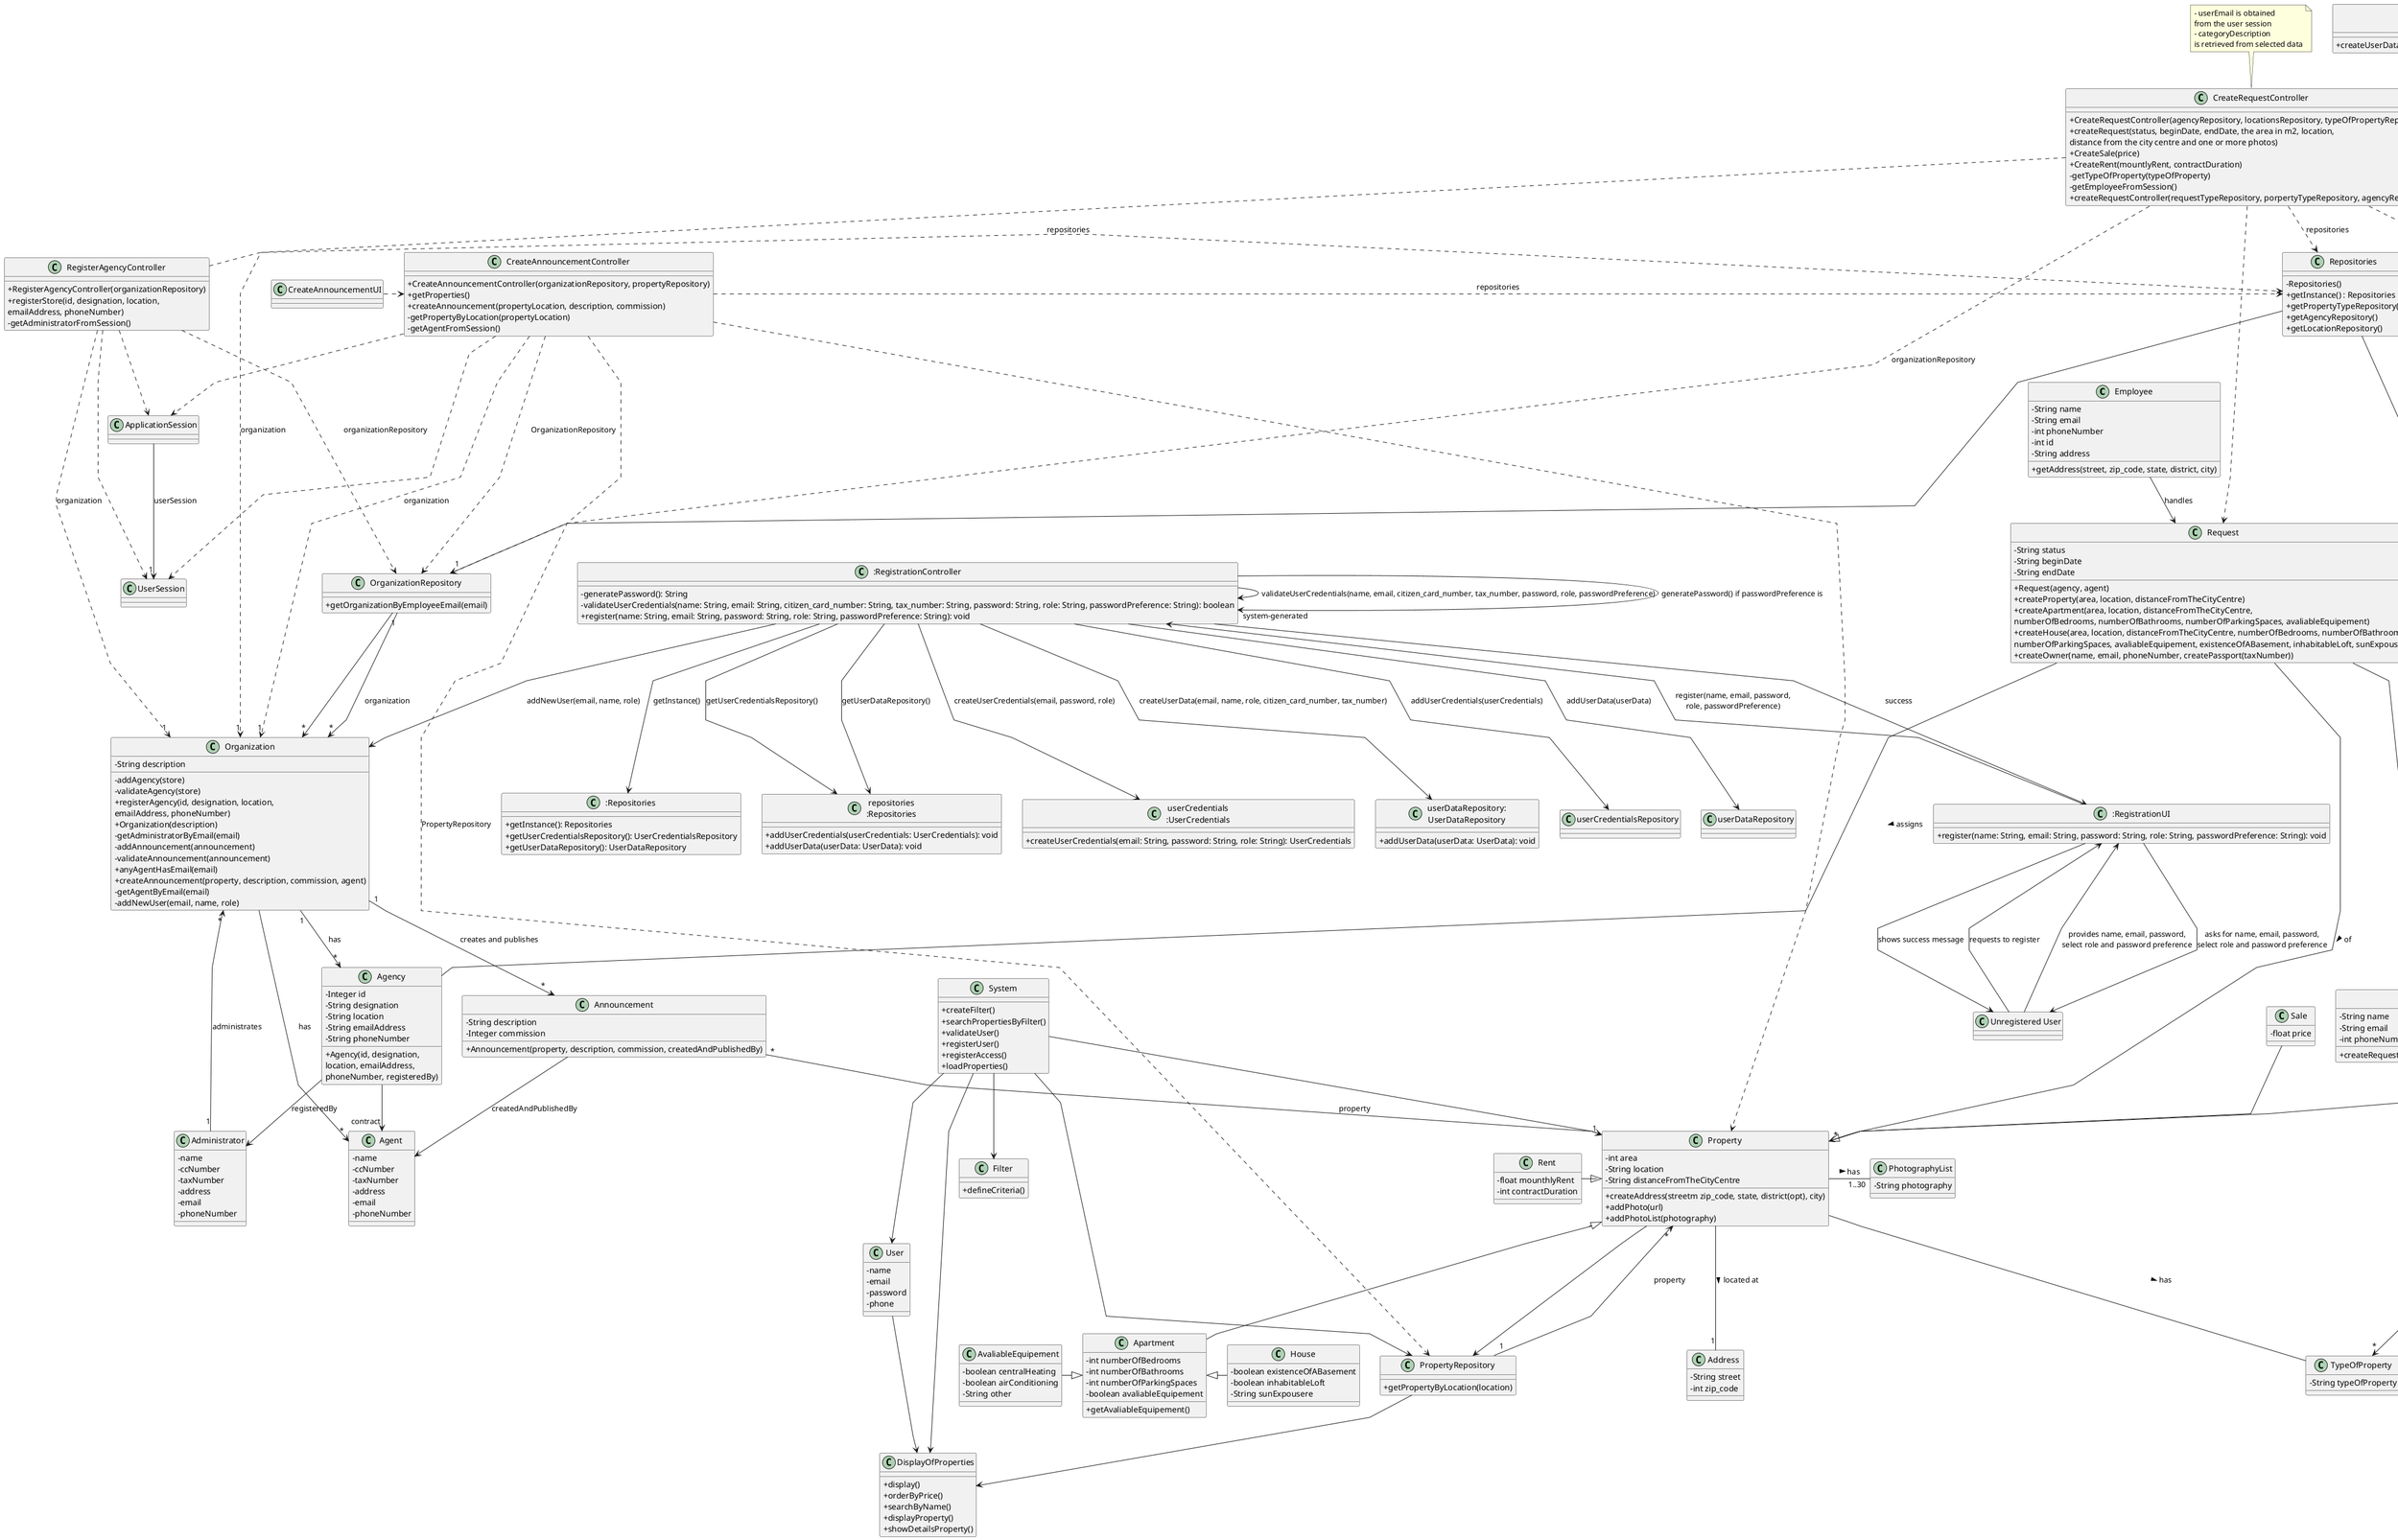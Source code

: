 @startuml
skinparam classAttributeIconSize 0


skinparam packageStyle rectangle
skinparam shadowing false
skinparam linetype polyline


skinparam classAttributeIconSize 0






class Employee {
    - String name
    - String email
    - int phoneNumber
    - int id
    - String address

    +getAddress(street, zip_code, state, district, city)
}

class Request {
    - String status
    - String beginDate
    - String endDate

    + Request(agency, agent)
    + createProperty(area, location, distanceFromTheCityCentre)
    + createApartment(area, location, distanceFromTheCityCentre, \nnumberOfBedrooms, numberOfBathrooms, numberOfParkingSpaces, avaliableEquipement)
    + createHouse(area, location, distanceFromTheCityCentre, numberOfBedrooms, numberOfBathrooms, \nnumberOfParkingSpaces, avaliableEquipement, existenceOfABasement, inhabitableLoft, sunExpousere)
    + createOwner(name, email, phoneNumber, createPassport(taxNumber))
}


class Agency {
        - Integer id
        - String designation
        - String location
        - String emailAddress
        - String phoneNumber

        + Agency(id, designation, \nlocation, emailAddress, \nphoneNumber, registeredBy)
}

class Organization{
    - String description
    - addAgency(store)
    - validateAgency(store)
    + registerAgency(id, designation, location, \nemailAddress, phoneNumber)
     '+ saveAgency(agency)
    + Organization(description)
    - getAdministratorByEmail(email)
    - addAnnouncement(announcement)
    - validateAnnouncement(announcement)
    + anyAgentHasEmail(email)
    + createAnnouncement(property, description, commission, agent)
    - getAgentByEmail(email)
    - addNewUser(email, name, role)
}


class locationsRepository {
    + getLocation(location)
}

class OrganizationRepository {
    + getOrganizationByEmployeeEmail(email)
}

class Repositories {
    - Repositories()
    + getInstance() : Repositories
    + getPropertyTypeRepository()
    + getAgencyRepository()
    + getLocationRepository()
}

class CreateRequestController {
    + CreateRequestController(agencyRepository, locationsRepository, typeOfPropertyRepository)
    + createRequest(status, beginDate, endDate, the area in m2, location, \ndistance from the city centre and one or more photos)
    + CreateSale(price)
    + CreateRent(mountlyRent, contractDuration)
    - getTypeOfProperty(typeOfProperty)
    - getEmployeeFromSession()
}

note top of CreateRequestController
    - userEmail is obtained
    from the user session
    - categoryDescription
    is retrieved from selected data
end note

note top of locationsRepository
    - used for displaying
    the location of the property
end note

class Owner{
    - String name
    - String email
    - int phoneNumber

    + createRequest(status, beginDate, endDate)
}

class Property{
    - int area
    - String location
    - String distanceFromTheCityCentre

    + createAddress(streetm zip_code, state, district(opt), city)
    + addPhoto(url)
    + addPhotoList(photography)
}

class Sale{
    - float price
}

class Rent{
    - float mounthlyRent
    - int contractDuration
}

class Apartment{
    - int numberOfBedrooms
    - int numberOfBathrooms
    - int numberOfParkingSpaces
    - boolean avaliableEquipement

    + getAvaliableEquipement()
}

class House{
    - boolean existenceOfABasement
    - boolean inhabitableLoft
    - String sunExpousere
}

class Address{
    - String street
    - int zip_code
}

class PhotographyList{
    - String photography
}

class TypeOfProperty{
    - String typeOfProperty
}

class PropertyTypeRepository{
    + getTypeOfProperty()
}


class AvaliableEquipement{
    - boolean centralHeating
    - boolean airConditioning
    - String other
}

class CreateRequestController
{
    +createRequestController(requestTypeRepository, porpertyTypeRepository, agencyRepository)
}

class PropertyRepository{
    +getPropertyByLocation(location)
}

class User {
    - name
    - email
    - password
    - phone
}

class DisplayOfProperties {
    + display()
    + orderByPrice()
    + searchByName()
    + displayProperty()
    + showDetailsProperty()

}

class System {
    + createFilter()
    + searchPropertiesByFilter()
    + validateUser()
    + registerUser()
    + registerAccess()
    + loadProperties()
}

class Filter {
    + defineCriteria()
}

class Agent {
    - name
    - ccNumber
    - taxNumber
    - address
    - email
    - phoneNumber
}

class Announcement {
    - String description
    - Integer commission

    + Announcement(property, description, commission, createdAndPublishedBy)
}

class CreateAnnouncementController {
    + CreateAnnouncementController(organizationRepository, propertyRepository)
    + getProperties()
    + createAnnouncement(propertyLocation, description, commission)
    - getPropertyByLocation(propertyLocation)
    - getAgentFromSession()
}

class CreateAnnouncementUI {
}

class Administrator{
    - name
    - ccNumber
    - taxNumber
    - address
    - email
    - phoneNumber
}

class RegisterAgencyController{
    + RegisterAgencyController(organizationRepository)
    + registerStore(id, designation, location, \nemailAddress, phoneNumber)
    - getAdministratorFromSession()
}

class "Unregistered User" as UU

class ":RegistrationUI" as UI {
    +register(name: String, email: String, password: String, role: String, passwordPreference: String): void
}

class ":RegistrationController" as CTRL {
    -generatePassword(): String
    -validateUserCredentials(name: String, email: String, citizen_card_number: String, tax_number: String, password: String, role: String, passwordPreference: String): boolean
    +register(name: String, email: String, password: String, role: String, passwordPreference: String): void
}

class ":Repositories" as RepositorySingleton {
    +getInstance(): Repositories
    +getUserCredentialsRepository(): UserCredentialsRepository
    +getUserDataRepository(): UserDataRepository
}

class "repositories\n:Repositories" as PLAT {
    +addUserCredentials(userCredentials: UserCredentials): void
    +addUserData(userData: UserData): void
}

class "userCredentials\n:UserCredentials" as USERCRED {
    +createUserCredentials(email: String, password: String, role: String): UserCredentials
}

class "userData\n:UserData" as USERDATA {
    +createUserData(email: String, name: String, role: String, citizen_card_number: String, tax_number: String): UserData
}

class "userCredentialsRepository:\nUserCredentialsRepository" as UserCredentialsRepository {
    +addUserCredentials(userCredentials: UserCredentials): void
}

class "userDataRepository:\nUserDataRepository" as UserDataRepository {
    +addUserData(userData: UserData): void
}


Repositories --> Repositories : instance
Repositories ---> "1" OrganizationRepository
Repositories ---> "1" PropertyTypeRepository


Repositories --> "1" locationsRepository

CreateRequestController ..> Repositories : repositories
CreateRequestController ..> Request
CreateRequestController ..> OrganizationRepository : organizationRepository
CreateRequestController ..> locationsRepository : locationsRepository
CreateRequestController ..> "1" Organization : organization


OrganizationRepository --> "*" Organization



locationsRepository "1" --> "*" Property : location

Employee --> Request : handles

Request ---> Owner : createdBy
Request --- Property : of >
Request --- Agency : assigns >

Apartment  <|- House

Property <|-- Apartment
Property -- "1" Address : located at >
Property - "1..30" PhotographyList : has >
Property -- TypeOfProperty : has >

PropertyTypeRepository "1" --> "*" TypeOfProperty : typeOfProperty

Agency -> "contract" Agent


Sale --|> Property

Rent -|> Property

AvaliableEquipement -|> Apartment

RegisterAgencyController .> Repositories : repositories


RegisterAgencyController ..> OrganizationRepository : organizationRepository
OrganizationRepository "1" --> "*" Organization : organization
ApplicationSession --> "1" UserSession : userSession

RegisterAgencyController ..> "1" Organization : organization
RegisterAgencyController ..> ApplicationSession
RegisterAgencyController ..> UserSession
Agency --> Administrator : registeredBy
Organization "1" --> "*" Agency : has
Administrator "1" --> "*" Organization : administrates

Property --> PropertyRepository
PropertyRepository --> DisplayOfProperties
User --> DisplayOfProperties
System --> Property
System --> PropertyRepository
System --> User
System --> DisplayOfProperties
System --> Filter


CreateAnnouncementUI .> CreateAnnouncementController

CreateAnnouncementController .> Repositories : repositories


CreateAnnouncementController .> Property
CreateAnnouncementController ..> OrganizationRepository : OrganizationRepository
CreateAnnouncementController ..> PropertyRepository : PropertyRepository


CreateAnnouncementController ..> "1" Organization : organization
CreateAnnouncementController ..> ApplicationSession
CreateAnnouncementController ..> UserSession
Announcement "*" --> "1" Property : property
PropertyRepository "1" --> "*" Property : property
Organization "1" --> "*" Announcement : creates and publishes
Announcement --> Agent : createdAndPublishedBy

Organization --> "*" Agent : has


UU --> UI: requests to register
UI --> UU: asks for name, email, password,\nselect role and password preference
UU --> UI: provides name, email, password,\nselect role and password preference
UI --> CTRL: register(name, email, password,\nrole, passwordPreference)
CTRL --> CTRL: validateUserCredentials(name, email, citizen_card_number, tax_number, password, role, passwordPreference)
CTRL --> CTRL: generatePassword() if passwordPreference is "system-generated"
CTRL --> USERCRED: createUserCredentials(email, password, role)
CTRL --> UserDataRepository: createUserData(email, name, role, citizen_card_number, tax_number)
CTRL --> RepositorySingleton: getInstance()
CTRL --> PLAT: getUserCredentialsRepository()
CTRL --> PLAT: getUserDataRepository()
CTRL --> userCredentialsRepository: addUserCredentials(userCredentials)
CTRL --> userDataRepository: addUserData(userData)
CTRL --> Organization: addNewUser(email, name, role)
CTRL --> UI: success
UI --> UU: shows success message


@enduml